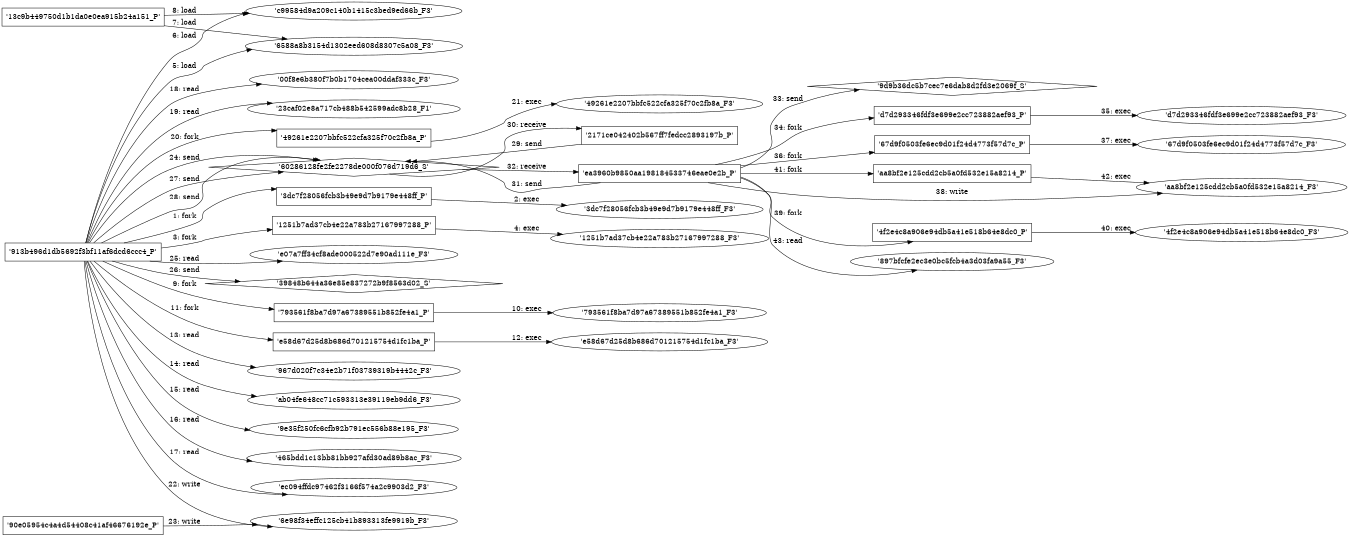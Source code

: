 digraph "D:\Learning\Paper\apt\基于CTI的攻击预警\Dataset\攻击图\ASGfromALLCTI\Hacking Team Breach A Cyber Jurassic Park.dot" {
rankdir="LR"
size="9"
fixedsize="false"
splines="true"
nodesep=0.3
ranksep=0
fontsize=10
overlap="scalexy"
engine= "neato"
	"'913b496d1db5692f3bf11af6dcd6ccc4_P'" [node_type=Process shape=box]
	"'3dc7f28056fcb3b49e9d7b9179e448ff_P'" [node_type=Process shape=box]
	"'913b496d1db5692f3bf11af6dcd6ccc4_P'" -> "'3dc7f28056fcb3b49e9d7b9179e448ff_P'" [label="1: fork"]
	"'3dc7f28056fcb3b49e9d7b9179e448ff_P'" [node_type=Process shape=box]
	"'3dc7f28056fcb3b49e9d7b9179e448ff_F3'" [node_type=File shape=ellipse]
	"'3dc7f28056fcb3b49e9d7b9179e448ff_P'" -> "'3dc7f28056fcb3b49e9d7b9179e448ff_F3'" [label="2: exec"]
	"'913b496d1db5692f3bf11af6dcd6ccc4_P'" [node_type=Process shape=box]
	"'1251b7ad37cb4e22a783b27167997288_P'" [node_type=Process shape=box]
	"'913b496d1db5692f3bf11af6dcd6ccc4_P'" -> "'1251b7ad37cb4e22a783b27167997288_P'" [label="3: fork"]
	"'1251b7ad37cb4e22a783b27167997288_P'" [node_type=Process shape=box]
	"'1251b7ad37cb4e22a783b27167997288_F3'" [node_type=File shape=ellipse]
	"'1251b7ad37cb4e22a783b27167997288_P'" -> "'1251b7ad37cb4e22a783b27167997288_F3'" [label="4: exec"]
	"'6588a8b3154d1302eed608d8307c5a08_F3'" [node_type=file shape=ellipse]
	"'913b496d1db5692f3bf11af6dcd6ccc4_P'" [node_type=Process shape=box]
	"'913b496d1db5692f3bf11af6dcd6ccc4_P'" -> "'6588a8b3154d1302eed608d8307c5a08_F3'" [label="5: load"]
	"'c99584d9a209c140b1415c3bed9ed66b_F3'" [node_type=file shape=ellipse]
	"'913b496d1db5692f3bf11af6dcd6ccc4_P'" [node_type=Process shape=box]
	"'913b496d1db5692f3bf11af6dcd6ccc4_P'" -> "'c99584d9a209c140b1415c3bed9ed66b_F3'" [label="6: load"]
	"'6588a8b3154d1302eed608d8307c5a08_F3'" [node_type=file shape=ellipse]
	"'13c9b449750d1b1da0e0ea915b24a151_P'" [node_type=Process shape=box]
	"'13c9b449750d1b1da0e0ea915b24a151_P'" -> "'6588a8b3154d1302eed608d8307c5a08_F3'" [label="7: load"]
	"'c99584d9a209c140b1415c3bed9ed66b_F3'" [node_type=file shape=ellipse]
	"'13c9b449750d1b1da0e0ea915b24a151_P'" [node_type=Process shape=box]
	"'13c9b449750d1b1da0e0ea915b24a151_P'" -> "'c99584d9a209c140b1415c3bed9ed66b_F3'" [label="8: load"]
	"'913b496d1db5692f3bf11af6dcd6ccc4_P'" [node_type=Process shape=box]
	"'793561f8ba7d97a67389551b852fe4a1_P'" [node_type=Process shape=box]
	"'913b496d1db5692f3bf11af6dcd6ccc4_P'" -> "'793561f8ba7d97a67389551b852fe4a1_P'" [label="9: fork"]
	"'793561f8ba7d97a67389551b852fe4a1_P'" [node_type=Process shape=box]
	"'793561f8ba7d97a67389551b852fe4a1_F3'" [node_type=File shape=ellipse]
	"'793561f8ba7d97a67389551b852fe4a1_P'" -> "'793561f8ba7d97a67389551b852fe4a1_F3'" [label="10: exec"]
	"'913b496d1db5692f3bf11af6dcd6ccc4_P'" [node_type=Process shape=box]
	"'e58d67d25d8b686d701215754d1fc1ba_P'" [node_type=Process shape=box]
	"'913b496d1db5692f3bf11af6dcd6ccc4_P'" -> "'e58d67d25d8b686d701215754d1fc1ba_P'" [label="11: fork"]
	"'e58d67d25d8b686d701215754d1fc1ba_P'" [node_type=Process shape=box]
	"'e58d67d25d8b686d701215754d1fc1ba_F3'" [node_type=File shape=ellipse]
	"'e58d67d25d8b686d701215754d1fc1ba_P'" -> "'e58d67d25d8b686d701215754d1fc1ba_F3'" [label="12: exec"]
	"'967d020f7c34e2b71f03739319b4442c_F3'" [node_type=file shape=ellipse]
	"'913b496d1db5692f3bf11af6dcd6ccc4_P'" [node_type=Process shape=box]
	"'913b496d1db5692f3bf11af6dcd6ccc4_P'" -> "'967d020f7c34e2b71f03739319b4442c_F3'" [label="13: read"]
	"'ab04fe648cc71c593313e39119eb9dd6_F3'" [node_type=file shape=ellipse]
	"'913b496d1db5692f3bf11af6dcd6ccc4_P'" [node_type=Process shape=box]
	"'913b496d1db5692f3bf11af6dcd6ccc4_P'" -> "'ab04fe648cc71c593313e39119eb9dd6_F3'" [label="14: read"]
	"'9e35f250fc6cfb92b791ec556b88e195_F3'" [node_type=file shape=ellipse]
	"'913b496d1db5692f3bf11af6dcd6ccc4_P'" [node_type=Process shape=box]
	"'913b496d1db5692f3bf11af6dcd6ccc4_P'" -> "'9e35f250fc6cfb92b791ec556b88e195_F3'" [label="15: read"]
	"'465bdd1c13bb81bb927afd30ad89b8ac_F3'" [node_type=file shape=ellipse]
	"'913b496d1db5692f3bf11af6dcd6ccc4_P'" [node_type=Process shape=box]
	"'913b496d1db5692f3bf11af6dcd6ccc4_P'" -> "'465bdd1c13bb81bb927afd30ad89b8ac_F3'" [label="16: read"]
	"'ec094ffdc97462f3166f574a2c9903d2_F3'" [node_type=file shape=ellipse]
	"'913b496d1db5692f3bf11af6dcd6ccc4_P'" [node_type=Process shape=box]
	"'913b496d1db5692f3bf11af6dcd6ccc4_P'" -> "'ec094ffdc97462f3166f574a2c9903d2_F3'" [label="17: read"]
	"'00f8e6b380f7b0b1704cea00ddaf333c_F3'" [node_type=file shape=ellipse]
	"'913b496d1db5692f3bf11af6dcd6ccc4_P'" [node_type=Process shape=box]
	"'913b496d1db5692f3bf11af6dcd6ccc4_P'" -> "'00f8e6b380f7b0b1704cea00ddaf333c_F3'" [label="18: read"]
	"'23caf02e8a717cb488b542599adc8b28_F1'" [node_type=file shape=ellipse]
	"'913b496d1db5692f3bf11af6dcd6ccc4_P'" [node_type=Process shape=box]
	"'913b496d1db5692f3bf11af6dcd6ccc4_P'" -> "'23caf02e8a717cb488b542599adc8b28_F1'" [label="19: read"]
	"'913b496d1db5692f3bf11af6dcd6ccc4_P'" [node_type=Process shape=box]
	"'49261e2207bbfc522cfa325f70c2fb8a_P'" [node_type=Process shape=box]
	"'913b496d1db5692f3bf11af6dcd6ccc4_P'" -> "'49261e2207bbfc522cfa325f70c2fb8a_P'" [label="20: fork"]
	"'49261e2207bbfc522cfa325f70c2fb8a_P'" [node_type=Process shape=box]
	"'49261e2207bbfc522cfa325f70c2fb8a_F3'" [node_type=File shape=ellipse]
	"'49261e2207bbfc522cfa325f70c2fb8a_P'" -> "'49261e2207bbfc522cfa325f70c2fb8a_F3'" [label="21: exec"]
	"'6e98f34effc125cb41b893313fe9919b_F3'" [node_type=file shape=ellipse]
	"'913b496d1db5692f3bf11af6dcd6ccc4_P'" [node_type=Process shape=box]
	"'913b496d1db5692f3bf11af6dcd6ccc4_P'" -> "'6e98f34effc125cb41b893313fe9919b_F3'" [label="22: write"]
	"'6e98f34effc125cb41b893313fe9919b_F3'" [node_type=file shape=ellipse]
	"'90e05954c4a4d54408c41af46676192e_P'" [node_type=Process shape=box]
	"'90e05954c4a4d54408c41af46676192e_P'" -> "'6e98f34effc125cb41b893313fe9919b_F3'" [label="23: write"]
	"'60286128fe2fe2278de000f076d719d6_S'" [node_type=Socket shape=diamond]
	"'913b496d1db5692f3bf11af6dcd6ccc4_P'" [node_type=Process shape=box]
	"'913b496d1db5692f3bf11af6dcd6ccc4_P'" -> "'60286128fe2fe2278de000f076d719d6_S'" [label="24: send"]
	"'e07a7ff34cf8ade000522d7e90ad111e_F3'" [node_type=file shape=ellipse]
	"'913b496d1db5692f3bf11af6dcd6ccc4_P'" [node_type=Process shape=box]
	"'913b496d1db5692f3bf11af6dcd6ccc4_P'" -> "'e07a7ff34cf8ade000522d7e90ad111e_F3'" [label="25: read"]
	"'39848b644a36e85e837272b9f8563d02_S'" [node_type=Socket shape=diamond]
	"'913b496d1db5692f3bf11af6dcd6ccc4_P'" [node_type=Process shape=box]
	"'913b496d1db5692f3bf11af6dcd6ccc4_P'" -> "'39848b644a36e85e837272b9f8563d02_S'" [label="26: send"]
	"'60286128fe2fe2278de000f076d719d6_S'" [node_type=Socket shape=diamond]
	"'913b496d1db5692f3bf11af6dcd6ccc4_P'" [node_type=Process shape=box]
	"'913b496d1db5692f3bf11af6dcd6ccc4_P'" -> "'60286128fe2fe2278de000f076d719d6_S'" [label="27: send"]
	"'60286128fe2fe2278de000f076d719d6_S'" [node_type=Socket shape=diamond]
	"'913b496d1db5692f3bf11af6dcd6ccc4_P'" [node_type=Process shape=box]
	"'913b496d1db5692f3bf11af6dcd6ccc4_P'" -> "'60286128fe2fe2278de000f076d719d6_S'" [label="28: send"]
	"'60286128fe2fe2278de000f076d719d6_S'" [node_type=Socket shape=diamond]
	"'2171ce042402b567ff7fedcc2893197b_P'" [node_type=Process shape=box]
	"'2171ce042402b567ff7fedcc2893197b_P'" -> "'60286128fe2fe2278de000f076d719d6_S'" [label="29: send"]
	"'60286128fe2fe2278de000f076d719d6_S'" -> "'2171ce042402b567ff7fedcc2893197b_P'" [label="30: receive"]
	"'60286128fe2fe2278de000f076d719d6_S'" [node_type=Socket shape=diamond]
	"'ea3960b9850aa198184533746eae0e2b_P'" [node_type=Process shape=box]
	"'ea3960b9850aa198184533746eae0e2b_P'" -> "'60286128fe2fe2278de000f076d719d6_S'" [label="31: send"]
	"'60286128fe2fe2278de000f076d719d6_S'" -> "'ea3960b9850aa198184533746eae0e2b_P'" [label="32: receive"]
	"'9d9b36dc5b7cec7e6dab8d2fd3e2069f_S'" [node_type=Socket shape=diamond]
	"'ea3960b9850aa198184533746eae0e2b_P'" [node_type=Process shape=box]
	"'ea3960b9850aa198184533746eae0e2b_P'" -> "'9d9b36dc5b7cec7e6dab8d2fd3e2069f_S'" [label="33: send"]
	"'ea3960b9850aa198184533746eae0e2b_P'" [node_type=Process shape=box]
	"'d7d293346fdf3e699e2cc723882aef93_P'" [node_type=Process shape=box]
	"'ea3960b9850aa198184533746eae0e2b_P'" -> "'d7d293346fdf3e699e2cc723882aef93_P'" [label="34: fork"]
	"'d7d293346fdf3e699e2cc723882aef93_P'" [node_type=Process shape=box]
	"'d7d293346fdf3e699e2cc723882aef93_F3'" [node_type=File shape=ellipse]
	"'d7d293346fdf3e699e2cc723882aef93_P'" -> "'d7d293346fdf3e699e2cc723882aef93_F3'" [label="35: exec"]
	"'ea3960b9850aa198184533746eae0e2b_P'" [node_type=Process shape=box]
	"'67d9f0503fe6ec9d01f24d4773f57d7c_P'" [node_type=Process shape=box]
	"'ea3960b9850aa198184533746eae0e2b_P'" -> "'67d9f0503fe6ec9d01f24d4773f57d7c_P'" [label="36: fork"]
	"'67d9f0503fe6ec9d01f24d4773f57d7c_P'" [node_type=Process shape=box]
	"'67d9f0503fe6ec9d01f24d4773f57d7c_F3'" [node_type=File shape=ellipse]
	"'67d9f0503fe6ec9d01f24d4773f57d7c_P'" -> "'67d9f0503fe6ec9d01f24d4773f57d7c_F3'" [label="37: exec"]
	"'aa8bf2e125cdd2cb5a0fd532e15a8214_F3'" [node_type=file shape=ellipse]
	"'ea3960b9850aa198184533746eae0e2b_P'" [node_type=Process shape=box]
	"'ea3960b9850aa198184533746eae0e2b_P'" -> "'aa8bf2e125cdd2cb5a0fd532e15a8214_F3'" [label="38: write"]
	"'ea3960b9850aa198184533746eae0e2b_P'" [node_type=Process shape=box]
	"'4f2e4c8a906e94db5a41e518b64e8dc0_P'" [node_type=Process shape=box]
	"'ea3960b9850aa198184533746eae0e2b_P'" -> "'4f2e4c8a906e94db5a41e518b64e8dc0_P'" [label="39: fork"]
	"'4f2e4c8a906e94db5a41e518b64e8dc0_P'" [node_type=Process shape=box]
	"'4f2e4c8a906e94db5a41e518b64e8dc0_F3'" [node_type=File shape=ellipse]
	"'4f2e4c8a906e94db5a41e518b64e8dc0_P'" -> "'4f2e4c8a906e94db5a41e518b64e8dc0_F3'" [label="40: exec"]
	"'ea3960b9850aa198184533746eae0e2b_P'" [node_type=Process shape=box]
	"'aa8bf2e125cdd2cb5a0fd532e15a8214_P'" [node_type=Process shape=box]
	"'ea3960b9850aa198184533746eae0e2b_P'" -> "'aa8bf2e125cdd2cb5a0fd532e15a8214_P'" [label="41: fork"]
	"'aa8bf2e125cdd2cb5a0fd532e15a8214_P'" [node_type=Process shape=box]
	"'aa8bf2e125cdd2cb5a0fd532e15a8214_F3'" [node_type=File shape=ellipse]
	"'aa8bf2e125cdd2cb5a0fd532e15a8214_P'" -> "'aa8bf2e125cdd2cb5a0fd532e15a8214_F3'" [label="42: exec"]
	"'897bfcfe2ec3e0bc5fcb4a3d03fa9a55_F3'" [node_type=file shape=ellipse]
	"'ea3960b9850aa198184533746eae0e2b_P'" [node_type=Process shape=box]
	"'ea3960b9850aa198184533746eae0e2b_P'" -> "'897bfcfe2ec3e0bc5fcb4a3d03fa9a55_F3'" [label="43: read"]
}
